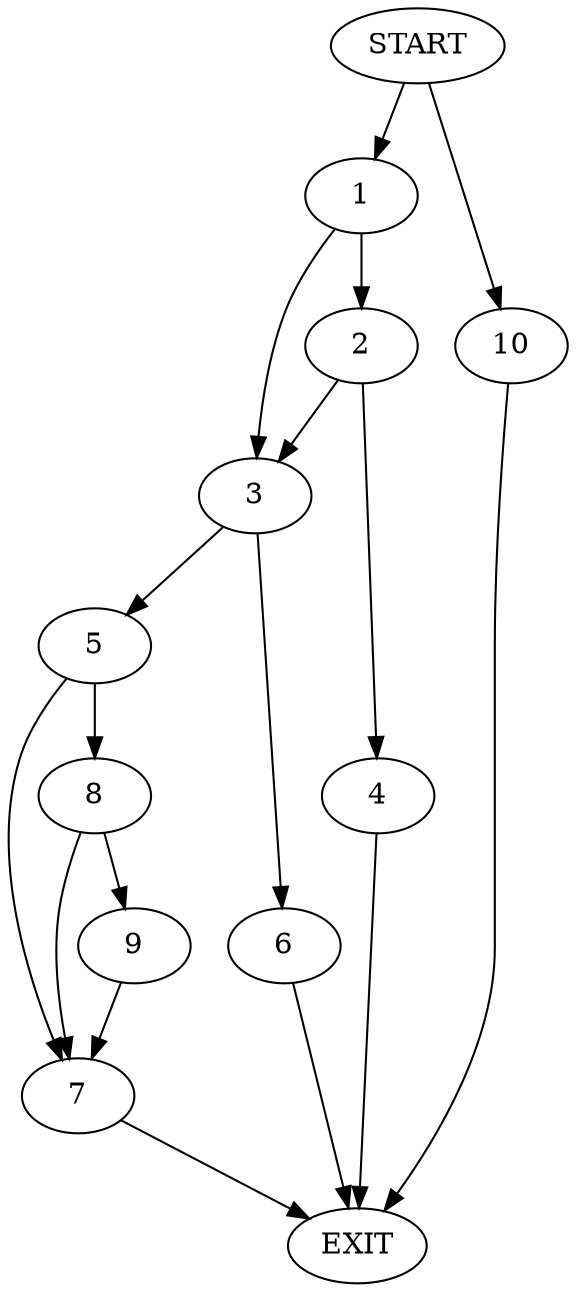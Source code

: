 digraph {
0 [label="START"]
11 [label="EXIT"]
0 -> 1
1 -> 2
1 -> 3
2 -> 4
2 -> 3
3 -> 5
3 -> 6
4 -> 11
5 -> 7
5 -> 8
6 -> 11
8 -> 9
8 -> 7
7 -> 11
9 -> 7
0 -> 10
10 -> 11
}
